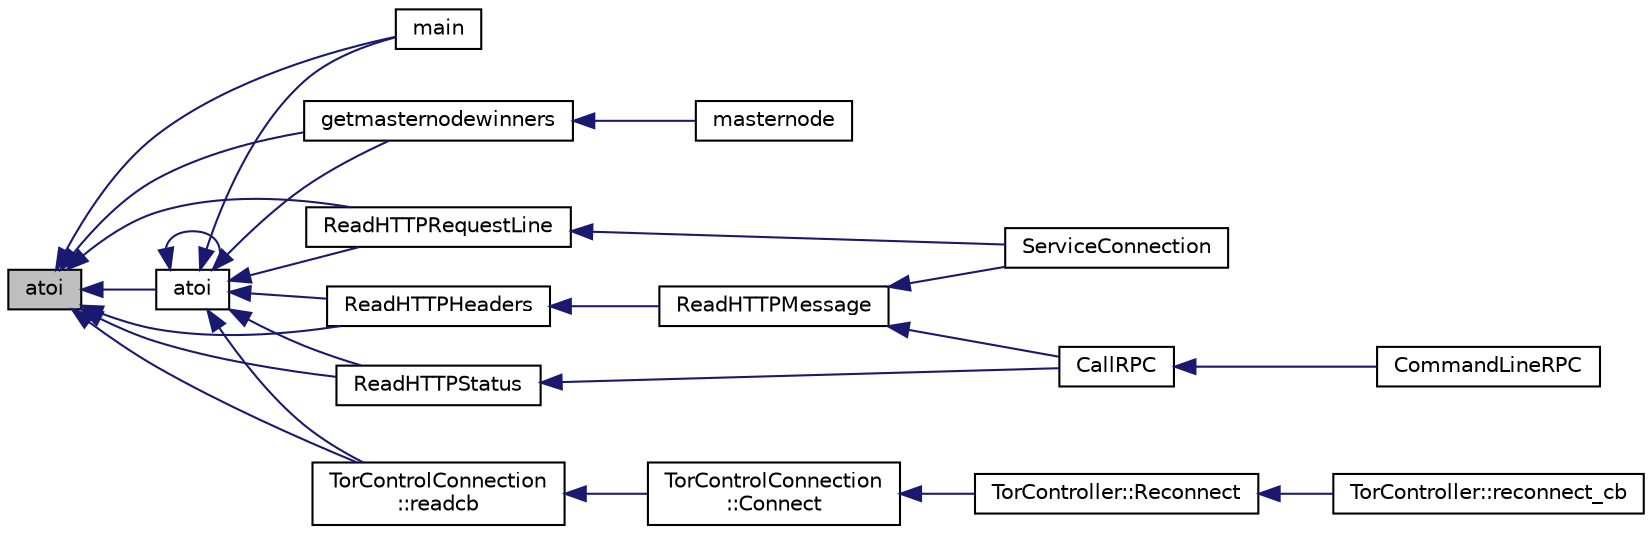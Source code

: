 digraph "atoi"
{
  edge [fontname="Helvetica",fontsize="10",labelfontname="Helvetica",labelfontsize="10"];
  node [fontname="Helvetica",fontsize="10",shape=record];
  rankdir="LR";
  Node1 [label="atoi",height=0.2,width=0.4,color="black", fillcolor="grey75", style="filled", fontcolor="black"];
  Node1 -> Node2 [dir="back",color="midnightblue",fontsize="10",style="solid",fontname="Helvetica"];
  Node2 [label="main",height=0.2,width=0.4,color="black", fillcolor="white", style="filled",URL="$paramgen_8cpp.html#a3c04138a5bfe5d72780bb7e82a18e627"];
  Node1 -> Node3 [dir="back",color="midnightblue",fontsize="10",style="solid",fontname="Helvetica"];
  Node3 [label="getmasternodewinners",height=0.2,width=0.4,color="black", fillcolor="white", style="filled",URL="$rpcmasternode_8cpp.html#a35582999650d0aa49b5d99299ea6770f"];
  Node3 -> Node4 [dir="back",color="midnightblue",fontsize="10",style="solid",fontname="Helvetica"];
  Node4 [label="masternode",height=0.2,width=0.4,color="black", fillcolor="white", style="filled",URL="$rpcmasternode_8cpp.html#a30609e443aeb47c29ed0878d16b1b5e1"];
  Node1 -> Node5 [dir="back",color="midnightblue",fontsize="10",style="solid",fontname="Helvetica"];
  Node5 [label="ReadHTTPRequestLine",height=0.2,width=0.4,color="black", fillcolor="white", style="filled",URL="$rpcprotocol_8cpp.html#add578b3fb095706a7a78d265fa97d8d0"];
  Node5 -> Node6 [dir="back",color="midnightblue",fontsize="10",style="solid",fontname="Helvetica"];
  Node6 [label="ServiceConnection",height=0.2,width=0.4,color="black", fillcolor="white", style="filled",URL="$rpcserver_8cpp.html#adda5af922ba2f27c9f6219394d3c4f4c"];
  Node1 -> Node7 [dir="back",color="midnightblue",fontsize="10",style="solid",fontname="Helvetica"];
  Node7 [label="ReadHTTPStatus",height=0.2,width=0.4,color="black", fillcolor="white", style="filled",URL="$rpcprotocol_8h.html#af615c564cc7794d255e5adfacade4066"];
  Node7 -> Node8 [dir="back",color="midnightblue",fontsize="10",style="solid",fontname="Helvetica"];
  Node8 [label="CallRPC",height=0.2,width=0.4,color="black", fillcolor="white", style="filled",URL="$divi-cli_8cpp.html#ae0b4394f271db49671cf894dbe94c484"];
  Node8 -> Node9 [dir="back",color="midnightblue",fontsize="10",style="solid",fontname="Helvetica"];
  Node9 [label="CommandLineRPC",height=0.2,width=0.4,color="black", fillcolor="white", style="filled",URL="$divi-cli_8cpp.html#a4ee23259648a971c9c05aeff8b545a6d"];
  Node1 -> Node10 [dir="back",color="midnightblue",fontsize="10",style="solid",fontname="Helvetica"];
  Node10 [label="ReadHTTPHeaders",height=0.2,width=0.4,color="black", fillcolor="white", style="filled",URL="$rpcprotocol_8cpp.html#adfa1ef30dd1e00dcbecff15e1161e369"];
  Node10 -> Node11 [dir="back",color="midnightblue",fontsize="10",style="solid",fontname="Helvetica"];
  Node11 [label="ReadHTTPMessage",height=0.2,width=0.4,color="black", fillcolor="white", style="filled",URL="$rpcprotocol_8cpp.html#a04ef20cccddfd1505806982c3c232325"];
  Node11 -> Node8 [dir="back",color="midnightblue",fontsize="10",style="solid",fontname="Helvetica"];
  Node11 -> Node6 [dir="back",color="midnightblue",fontsize="10",style="solid",fontname="Helvetica"];
  Node1 -> Node12 [dir="back",color="midnightblue",fontsize="10",style="solid",fontname="Helvetica"];
  Node12 [label="TorControlConnection\l::readcb",height=0.2,width=0.4,color="black", fillcolor="white", style="filled",URL="$class_tor_control_connection.html#a7d7e2393f19cb41c32223def3df769ea",tooltip="Libevent handlers: internal. "];
  Node12 -> Node13 [dir="back",color="midnightblue",fontsize="10",style="solid",fontname="Helvetica"];
  Node13 [label="TorControlConnection\l::Connect",height=0.2,width=0.4,color="black", fillcolor="white", style="filled",URL="$class_tor_control_connection.html#a36b6359caf9a304efe310b9b7141a939",tooltip="Connect to a Tor control port. "];
  Node13 -> Node14 [dir="back",color="midnightblue",fontsize="10",style="solid",fontname="Helvetica"];
  Node14 [label="TorController::Reconnect",height=0.2,width=0.4,color="black", fillcolor="white", style="filled",URL="$class_tor_controller.html#ae5d4304836fce79574ec540c5ada8269",tooltip="Reconnect, after getting disconnected. "];
  Node14 -> Node15 [dir="back",color="midnightblue",fontsize="10",style="solid",fontname="Helvetica"];
  Node15 [label="TorController::reconnect_cb",height=0.2,width=0.4,color="black", fillcolor="white", style="filled",URL="$class_tor_controller.html#a2fa9614b4fa0e24c57f443b3c56f835c",tooltip="Callback for reconnect timer. "];
  Node1 -> Node16 [dir="back",color="midnightblue",fontsize="10",style="solid",fontname="Helvetica"];
  Node16 [label="atoi",height=0.2,width=0.4,color="black", fillcolor="white", style="filled",URL="$utilstrencodings_8h.html#aa5ce96ec36f4413f820cec9c1831c070"];
  Node16 -> Node2 [dir="back",color="midnightblue",fontsize="10",style="solid",fontname="Helvetica"];
  Node16 -> Node3 [dir="back",color="midnightblue",fontsize="10",style="solid",fontname="Helvetica"];
  Node16 -> Node5 [dir="back",color="midnightblue",fontsize="10",style="solid",fontname="Helvetica"];
  Node16 -> Node7 [dir="back",color="midnightblue",fontsize="10",style="solid",fontname="Helvetica"];
  Node16 -> Node10 [dir="back",color="midnightblue",fontsize="10",style="solid",fontname="Helvetica"];
  Node16 -> Node12 [dir="back",color="midnightblue",fontsize="10",style="solid",fontname="Helvetica"];
  Node16 -> Node16 [dir="back",color="midnightblue",fontsize="10",style="solid",fontname="Helvetica"];
}
